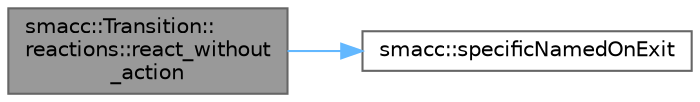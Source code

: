 digraph "smacc::Transition::reactions::react_without_action"
{
 // LATEX_PDF_SIZE
  bgcolor="transparent";
  edge [fontname=Helvetica,fontsize=10,labelfontname=Helvetica,labelfontsize=10];
  node [fontname=Helvetica,fontsize=10,shape=box,height=0.2,width=0.4];
  rankdir="LR";
  Node1 [label="smacc::Transition::\lreactions::react_without\l_action",height=0.2,width=0.4,color="gray40", fillcolor="grey60", style="filled", fontcolor="black",tooltip=" "];
  Node1 -> Node2 [color="steelblue1",style="solid"];
  Node2 [label="smacc::specificNamedOnExit",height=0.2,width=0.4,color="grey40", fillcolor="white", style="filled",URL="$namespacesmacc.html#afd94fcb8f8c410a0ced7954bf76e845d",tooltip=" "];
}
